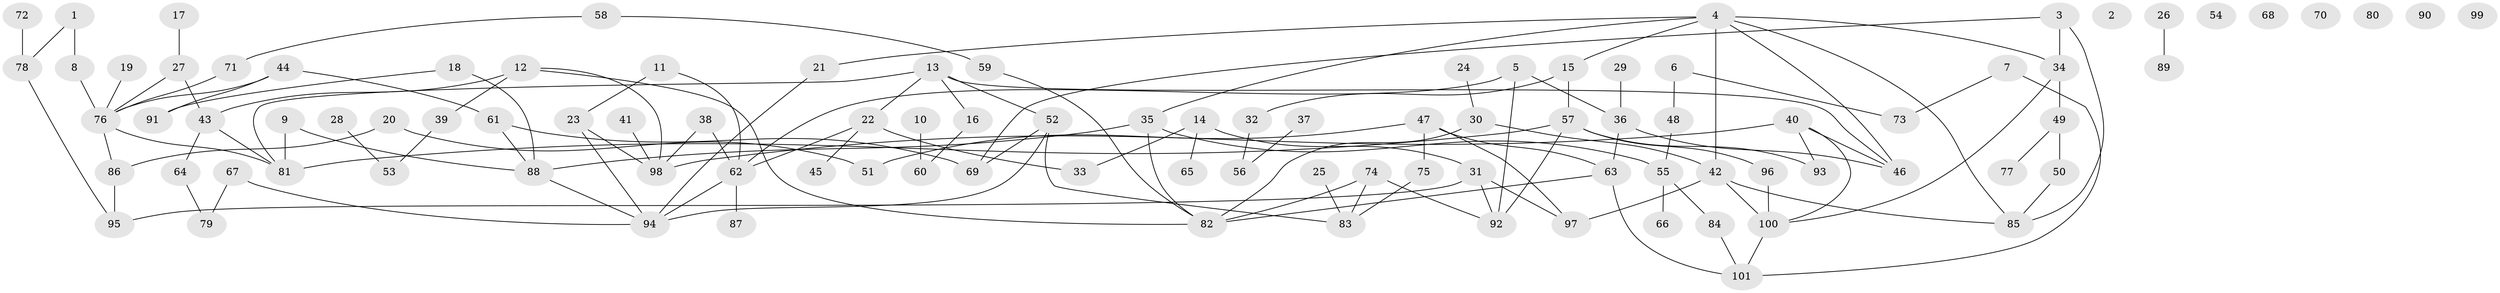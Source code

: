 // Generated by graph-tools (version 1.1) at 2025/49/03/09/25 03:49:12]
// undirected, 101 vertices, 132 edges
graph export_dot {
graph [start="1"]
  node [color=gray90,style=filled];
  1;
  2;
  3;
  4;
  5;
  6;
  7;
  8;
  9;
  10;
  11;
  12;
  13;
  14;
  15;
  16;
  17;
  18;
  19;
  20;
  21;
  22;
  23;
  24;
  25;
  26;
  27;
  28;
  29;
  30;
  31;
  32;
  33;
  34;
  35;
  36;
  37;
  38;
  39;
  40;
  41;
  42;
  43;
  44;
  45;
  46;
  47;
  48;
  49;
  50;
  51;
  52;
  53;
  54;
  55;
  56;
  57;
  58;
  59;
  60;
  61;
  62;
  63;
  64;
  65;
  66;
  67;
  68;
  69;
  70;
  71;
  72;
  73;
  74;
  75;
  76;
  77;
  78;
  79;
  80;
  81;
  82;
  83;
  84;
  85;
  86;
  87;
  88;
  89;
  90;
  91;
  92;
  93;
  94;
  95;
  96;
  97;
  98;
  99;
  100;
  101;
  1 -- 8;
  1 -- 78;
  3 -- 34;
  3 -- 69;
  3 -- 85;
  4 -- 15;
  4 -- 21;
  4 -- 34;
  4 -- 35;
  4 -- 42;
  4 -- 46;
  4 -- 85;
  5 -- 36;
  5 -- 62;
  5 -- 92;
  6 -- 48;
  6 -- 73;
  7 -- 73;
  7 -- 101;
  8 -- 76;
  9 -- 81;
  9 -- 88;
  10 -- 60;
  11 -- 23;
  11 -- 62;
  12 -- 39;
  12 -- 43;
  12 -- 82;
  12 -- 98;
  13 -- 16;
  13 -- 22;
  13 -- 46;
  13 -- 52;
  13 -- 81;
  14 -- 31;
  14 -- 33;
  14 -- 65;
  15 -- 32;
  15 -- 57;
  16 -- 60;
  17 -- 27;
  18 -- 88;
  18 -- 91;
  19 -- 76;
  20 -- 51;
  20 -- 86;
  21 -- 94;
  22 -- 33;
  22 -- 45;
  22 -- 62;
  23 -- 94;
  23 -- 98;
  24 -- 30;
  25 -- 83;
  26 -- 89;
  27 -- 43;
  27 -- 76;
  28 -- 53;
  29 -- 36;
  30 -- 42;
  30 -- 82;
  31 -- 92;
  31 -- 95;
  31 -- 97;
  32 -- 56;
  34 -- 49;
  34 -- 100;
  35 -- 55;
  35 -- 82;
  35 -- 88;
  36 -- 46;
  36 -- 63;
  37 -- 56;
  38 -- 62;
  38 -- 98;
  39 -- 53;
  40 -- 46;
  40 -- 93;
  40 -- 98;
  40 -- 100;
  41 -- 98;
  42 -- 85;
  42 -- 97;
  42 -- 100;
  43 -- 64;
  43 -- 81;
  44 -- 61;
  44 -- 76;
  44 -- 91;
  47 -- 51;
  47 -- 63;
  47 -- 75;
  47 -- 97;
  48 -- 55;
  49 -- 50;
  49 -- 77;
  50 -- 85;
  52 -- 69;
  52 -- 83;
  52 -- 94;
  55 -- 66;
  55 -- 84;
  57 -- 81;
  57 -- 92;
  57 -- 93;
  57 -- 96;
  58 -- 59;
  58 -- 71;
  59 -- 82;
  61 -- 69;
  61 -- 88;
  62 -- 87;
  62 -- 94;
  63 -- 82;
  63 -- 101;
  64 -- 79;
  67 -- 79;
  67 -- 94;
  71 -- 76;
  72 -- 78;
  74 -- 82;
  74 -- 83;
  74 -- 92;
  75 -- 83;
  76 -- 81;
  76 -- 86;
  78 -- 95;
  84 -- 101;
  86 -- 95;
  88 -- 94;
  96 -- 100;
  100 -- 101;
}
